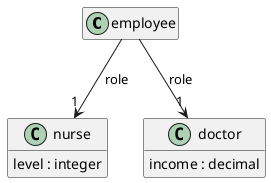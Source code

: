 @startuml
hide <<Path>> circle
hide <<Response>> circle
hide <<Parameter>> circle
hide empty methods
hide empty fields
skinparam class {
BackgroundColor<<Path>> Wheat
}
set namespaceSeparator none

class "employee" {
}

class "nurse" {
  {field} level : integer
}

class "doctor" {
  {field} income : decimal
}

"employee" --> "1" "doctor"  :  "role"

"employee" --> "1" "nurse"  :  "role"

@enduml